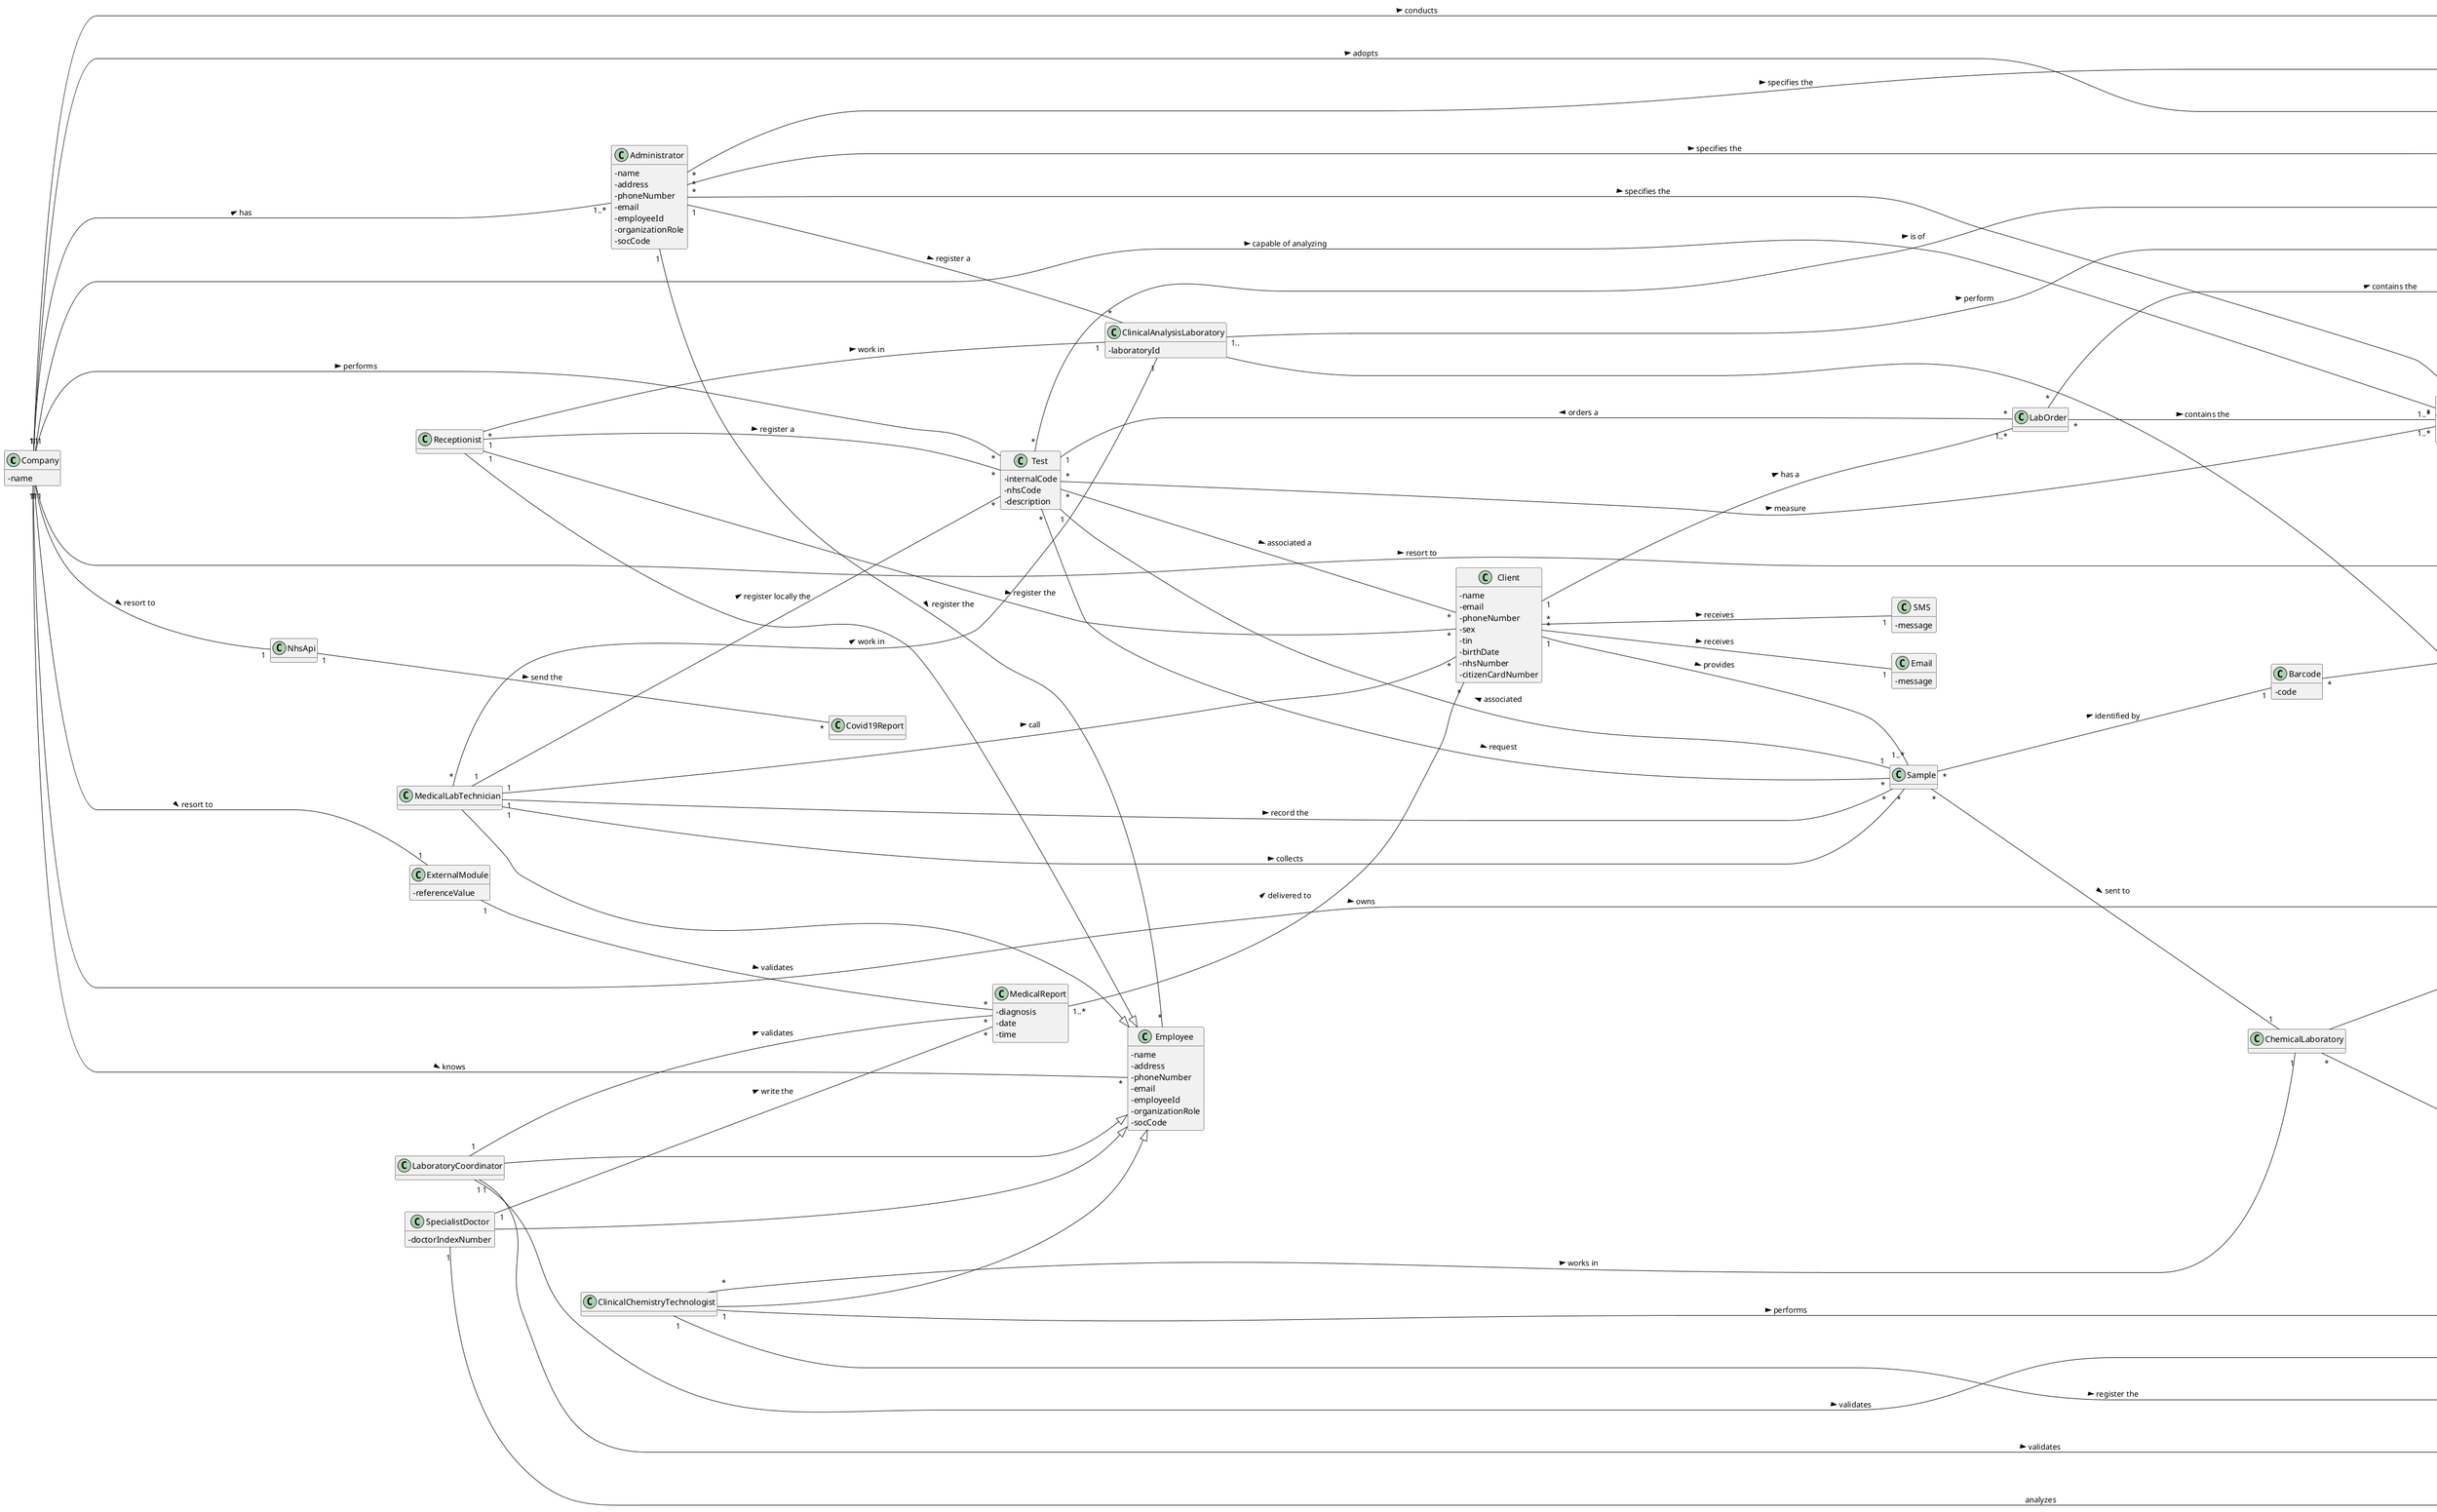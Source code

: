 @startuml
'https://plantuml.com/class-diagram
hide methods
left to right direction
skinparam classAttributeIconSize 0

class Company{
-name
}

class Laboratory{
-name
-address
-phoneNumber
-tin
}

class ClinicalAnalysisLaboratory{
-laboratoryId
}

class ChemicalLaboratory{
}

class Administrator{
-name
-address
-phoneNumber
-email
-employeeId
-organizationRole
-socCode
}

class Employee{
-name
-address
-phoneNumber
-email
-employeeId
-organizationRole
-socCode
}

class Receptionist{
}

class Client{
 - name
 - email
 - phoneNumber
 - sex
 - tin
 - birthDate
 - nhsNumber
 - citizenCardNumber
}

class Test{
-internalCode
-nhsCode
-description
}

class MedicalLabTechnician{
}

class Sample{
}

class TestType{
-code
-description
-collectingMethod
}

class Parameter{
-name
-parameterValue
}

class ParameterCategory{
-name
-code
}

class ChemicalAnalysis{
-date
-time
}

class LabOrder{
}

class ChemicalResult{
}

class Barcode{
-code
}

class ExternalApi{
}

class ClinicalChemistryTechnologist{
}

class SpecialistDoctor{
-doctorIndexNumber
}

class MedicalReport{
-diagnosis
-date
-time
}

class ExternalModule{
-referenceValue
}

class LaboratoryCoordinator{
}

class NhsApi{
}

class Covid19Report{
}

class Email{
-message
}

class SMS{
-message
}

Company "1"----"1..*" Laboratory : owns >
Company "1"----"1..*" Administrator : has >
Company "1"----"*" Employee : knows >
Company "1"--"*" Parameter : capable of analyzing >
Company "1"--"*" ParameterCategory : adopts >
ClinicalAnalysisLaboratory ----|> Laboratory
ChemicalLaboratory ---|> Laboratory
Administrator "1"----"*" Employee : register the >
Receptionist -----|> Employee
Receptionist "1"----"*" Client : register the >
Receptionist "*"----"1" ClinicalAnalysisLaboratory : work in >
Receptionist "1"----"*" Test : register a >
Test"*"----"*" Client : associated a >
Administrator "1"----"*" ClinicalAnalysisLaboratory : register a >
MedicalLabTechnician ----|> Employee
MedicalLabTechnician "*"----"1" ClinicalAnalysisLaboratory : work in >
MedicalLabTechnician "1"----"*" Sample : record the >
Test "*"----"*" Sample : request  >
ClinicalAnalysisLaboratory "1.."----"1..*" TestType : perform >
Administrator "*"----"*" TestType : specifies the >
Administrator "*"----"*" Parameter : specifies the >
Administrator "*"----"*" ParameterCategory : specifies the >
Parameter "*"--"1" ParameterCategory : presented under >
Test "*"----"1..*" Parameter : measure >
Test "*"----"1" TestType : is of >
ParameterCategory "*"--"*" TestType : has a set of <
Company "1"----"*" Test : performs >
Company "1"----------"*" TestType : conducts >
MedicalLabTechnician "1"----"*" Sample : collects >
Sample "*"----"1" ChemicalLaboratory : sent to >
ChemicalLaboratory "*"----"*" ChemicalAnalysis : perform >
Client "1"-----"1..*" LabOrder : has a >
LabOrder "*"----"1" Test : orders a >
LabOrder "*"----"1" TestType : contains the >
LabOrder "*"----"1..*" Parameter : contains the >
MedicalLabTechnician "1"----"*" Test : register locally the >
ChemicalAnalysis "1"----"1" ChemicalResult : generates >
Parameter "1" ----- "1" ChemicalAnalyses : analyze by >
Parameter "1..*"----"*" ChemicalResult : evaluated in >
Sample "1"----"1" Test : associated >
Sample "*"----"1" Barcode : identified by >
Company "1"----"1" ExternalApi : resort to >
Barcode "*"----"1" ExternalApi : generated by >
ClinicalChemistryTechnologist ----|> Employee
ClinicalChemistryTechnologist "*"----"1" ChemicalLaboratory : works in >
ClinicalChemistryTechnologist "1"----"*" ChemicalAnalysis : performs >
ClinicalChemistryTechnologist "1"----"*" ChemicalResult : register the >
SpecialistDoctor ----|> Employee
SpecialistDoctor "1"----"*" ChemicalResult : analyzes
SpecialistDoctor "1"----"*" MedicalReport: write the >
MedicalReport "1..*"----"*" Client : delivered to >
Company "1"-----"1" ExternalModule : resort to >
ExternalModule "1"----"*" MedicalReport : validates >
LaboratoryCoordinator ----|> Employee
LaboratoryCoordinator "1"----"*" MedicalReport : validates >
LaboratoryCoordinator "1"----"*" ChemicalAnalyses : validates >
LaboratoryCoordinator "1"----"*" ChemicalResult : validates >
Company "1"----"1" NhsApi : resort to >
NhsApi "1"----"*" Covid19Report : send the >
MedicalLabTechnician "1"----"*" Client : call >
Client "1"----"1..*" Sample : provides >
Client "*"----"1" SMS : receives >
Client "*"----"1" Email : receives >
ChemicalAnalyses "1"----"1" ChemicalResult : > generates

@enduml
